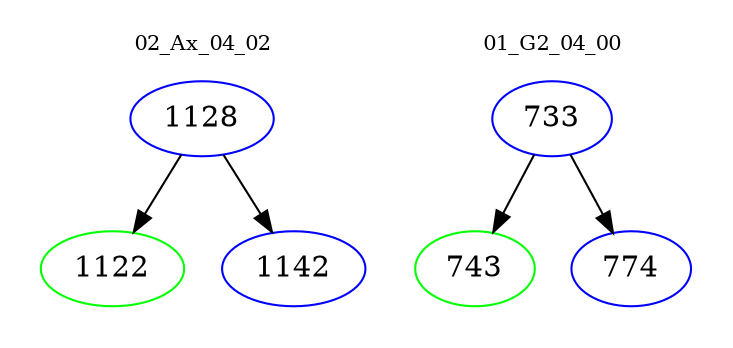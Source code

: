 digraph{
subgraph cluster_0 {
color = white
label = "02_Ax_04_02";
fontsize=10;
T0_1128 [label="1128", color="blue"]
T0_1128 -> T0_1122 [color="black"]
T0_1122 [label="1122", color="green"]
T0_1128 -> T0_1142 [color="black"]
T0_1142 [label="1142", color="blue"]
}
subgraph cluster_1 {
color = white
label = "01_G2_04_00";
fontsize=10;
T1_733 [label="733", color="blue"]
T1_733 -> T1_743 [color="black"]
T1_743 [label="743", color="green"]
T1_733 -> T1_774 [color="black"]
T1_774 [label="774", color="blue"]
}
}
